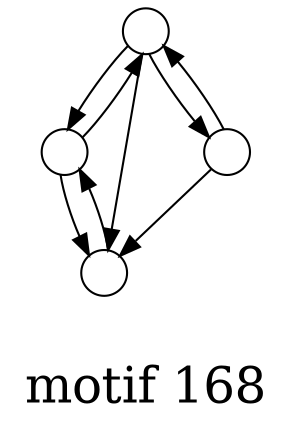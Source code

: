 /*****
motif 168
*****/

digraph G {
  graph [splines=false overlap=false]
  node  [shape=ellipse, width=0.3, height=0.3, label=""]
  0 ;
  1 ;
  2 ;
  3 ;
  0 -> 1;
  0 -> 2;
  0 -> 3;
  1 -> 0;
  1 -> 2;
  2 -> 1;
  3 -> 0;
  3 -> 2;
  label = "\nmotif 168\n";  fontsize=24;
}
